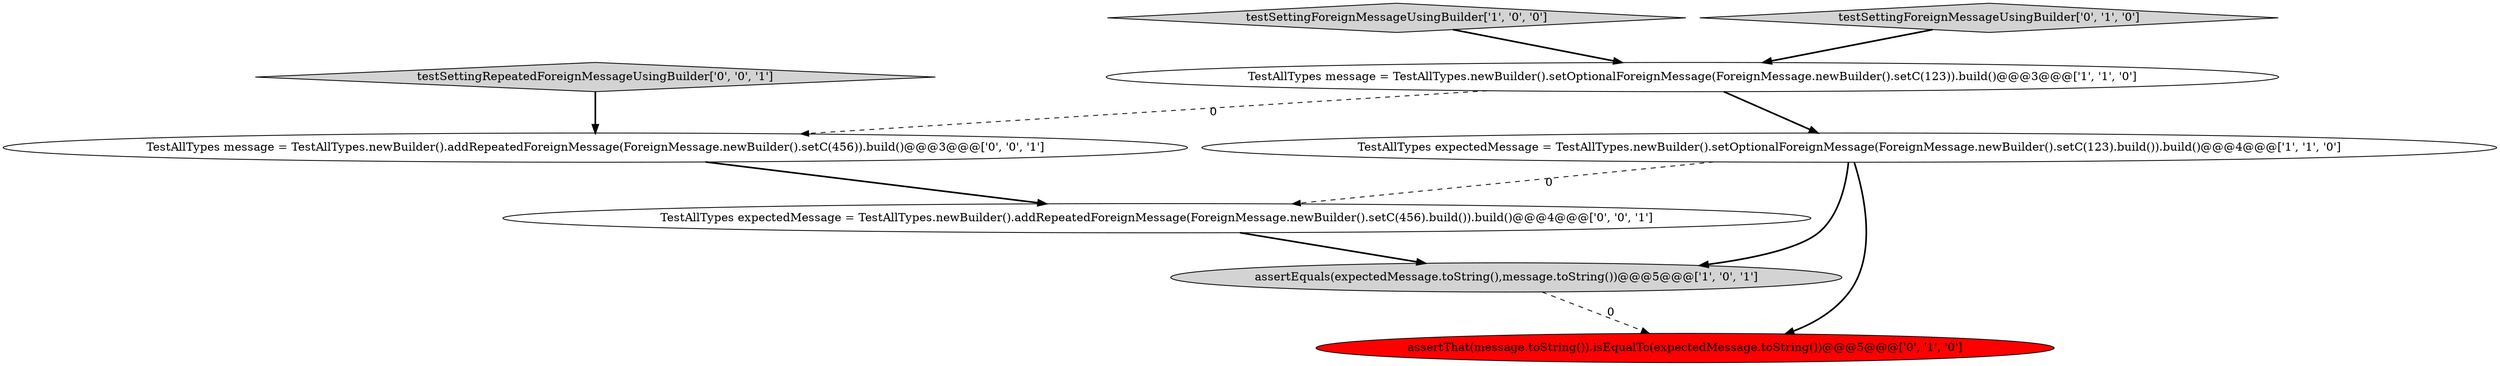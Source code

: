 digraph {
0 [style = filled, label = "TestAllTypes message = TestAllTypes.newBuilder().setOptionalForeignMessage(ForeignMessage.newBuilder().setC(123)).build()@@@3@@@['1', '1', '0']", fillcolor = white, shape = ellipse image = "AAA0AAABBB1BBB"];
3 [style = filled, label = "assertEquals(expectedMessage.toString(),message.toString())@@@5@@@['1', '0', '1']", fillcolor = lightgray, shape = ellipse image = "AAA0AAABBB1BBB"];
8 [style = filled, label = "TestAllTypes expectedMessage = TestAllTypes.newBuilder().addRepeatedForeignMessage(ForeignMessage.newBuilder().setC(456).build()).build()@@@4@@@['0', '0', '1']", fillcolor = white, shape = ellipse image = "AAA0AAABBB3BBB"];
5 [style = filled, label = "assertThat(message.toString()).isEqualTo(expectedMessage.toString())@@@5@@@['0', '1', '0']", fillcolor = red, shape = ellipse image = "AAA1AAABBB2BBB"];
1 [style = filled, label = "TestAllTypes expectedMessage = TestAllTypes.newBuilder().setOptionalForeignMessage(ForeignMessage.newBuilder().setC(123).build()).build()@@@4@@@['1', '1', '0']", fillcolor = white, shape = ellipse image = "AAA0AAABBB1BBB"];
6 [style = filled, label = "TestAllTypes message = TestAllTypes.newBuilder().addRepeatedForeignMessage(ForeignMessage.newBuilder().setC(456)).build()@@@3@@@['0', '0', '1']", fillcolor = white, shape = ellipse image = "AAA0AAABBB3BBB"];
2 [style = filled, label = "testSettingForeignMessageUsingBuilder['1', '0', '0']", fillcolor = lightgray, shape = diamond image = "AAA0AAABBB1BBB"];
4 [style = filled, label = "testSettingForeignMessageUsingBuilder['0', '1', '0']", fillcolor = lightgray, shape = diamond image = "AAA0AAABBB2BBB"];
7 [style = filled, label = "testSettingRepeatedForeignMessageUsingBuilder['0', '0', '1']", fillcolor = lightgray, shape = diamond image = "AAA0AAABBB3BBB"];
1->3 [style = bold, label=""];
1->5 [style = bold, label=""];
3->5 [style = dashed, label="0"];
1->8 [style = dashed, label="0"];
2->0 [style = bold, label=""];
7->6 [style = bold, label=""];
0->1 [style = bold, label=""];
6->8 [style = bold, label=""];
4->0 [style = bold, label=""];
0->6 [style = dashed, label="0"];
8->3 [style = bold, label=""];
}
